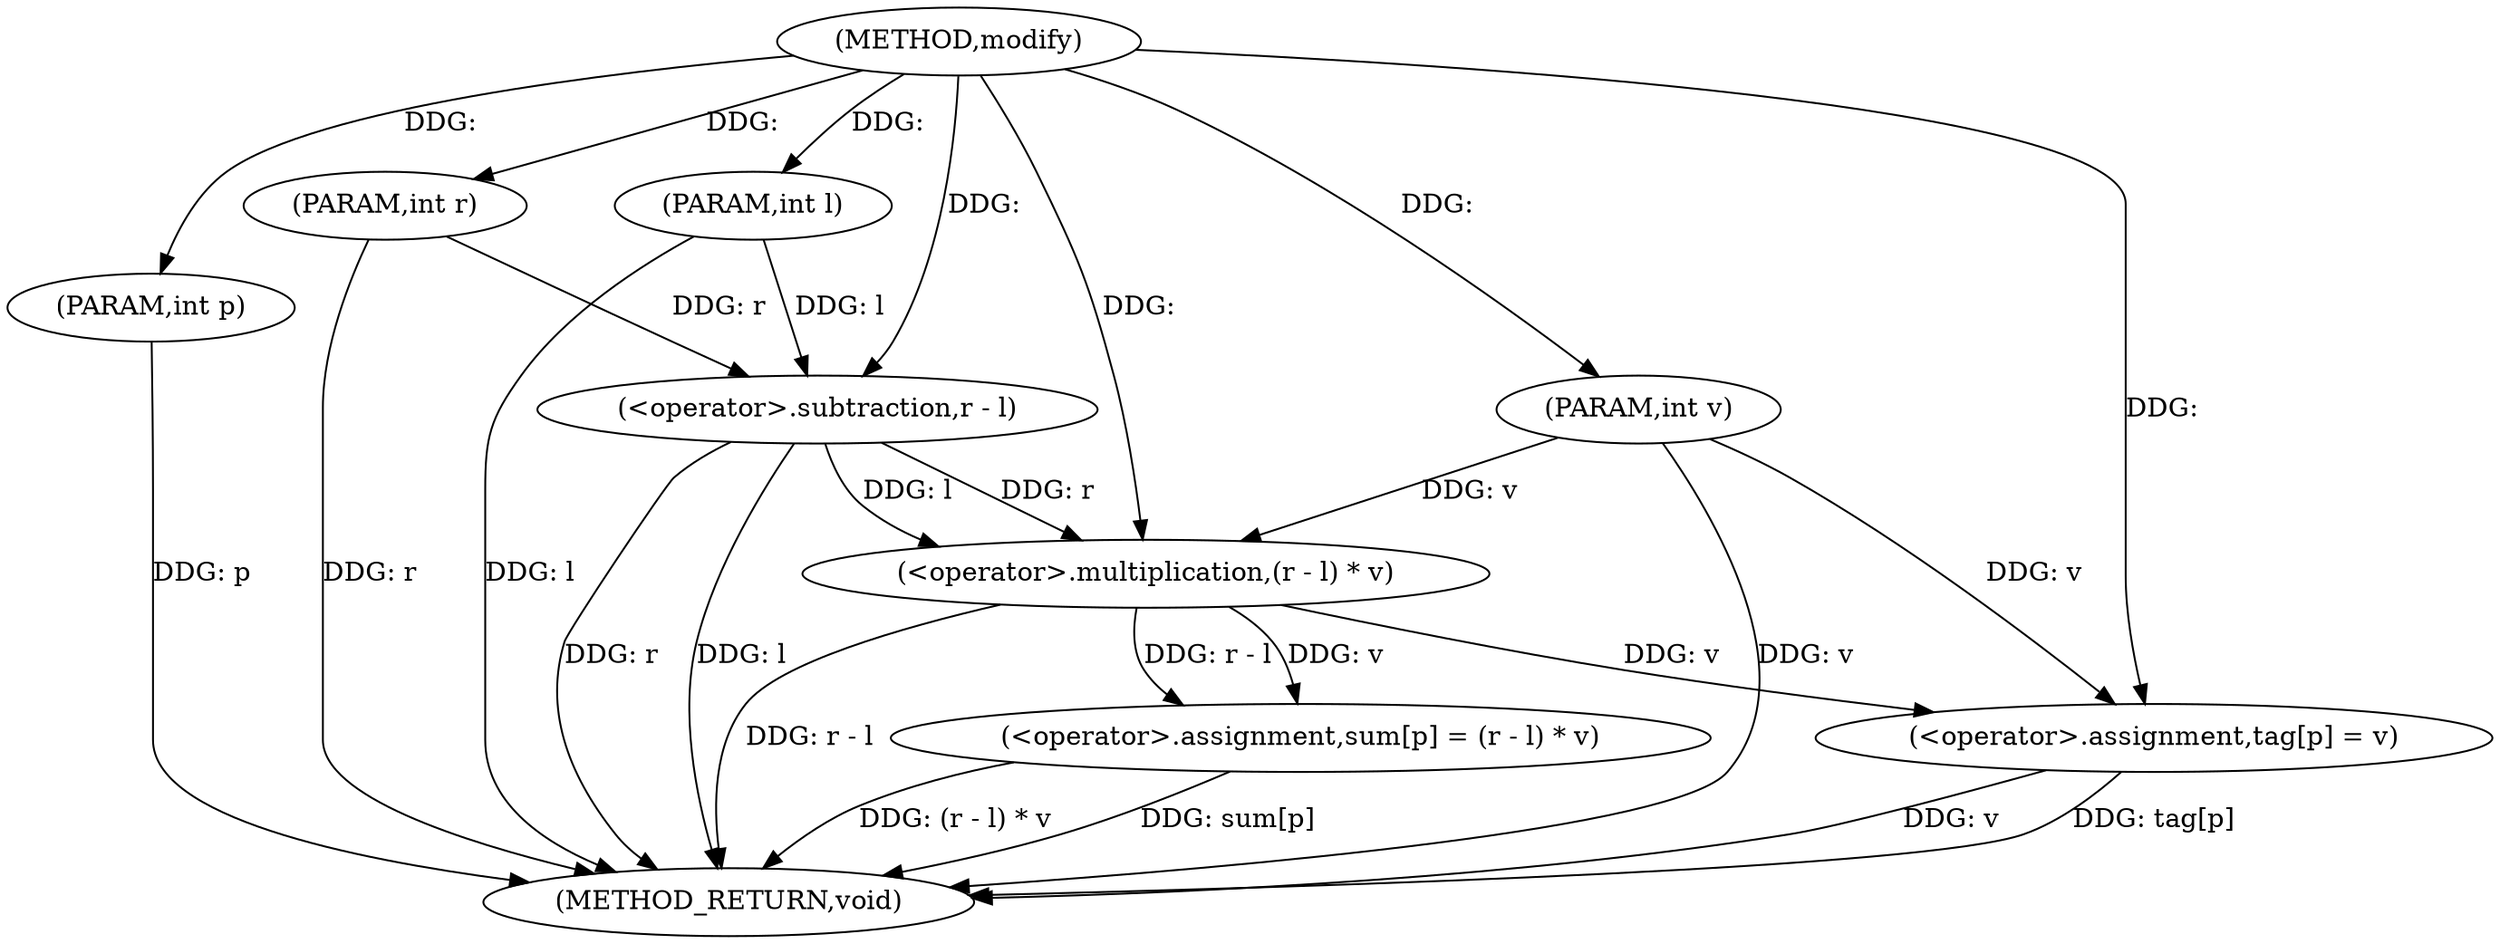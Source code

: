 digraph "modify" {  
"1000473" [label = "(METHOD,modify)" ]
"1000493" [label = "(METHOD_RETURN,void)" ]
"1000474" [label = "(PARAM,int p)" ]
"1000475" [label = "(PARAM,int l)" ]
"1000476" [label = "(PARAM,int r)" ]
"1000477" [label = "(PARAM,int v)" ]
"1000479" [label = "(<operator>.assignment,sum[p] = (r - l) * v)" ]
"1000488" [label = "(<operator>.assignment,tag[p] = v)" ]
"1000483" [label = "(<operator>.multiplication,(r - l) * v)" ]
"1000484" [label = "(<operator>.subtraction,r - l)" ]
  "1000474" -> "1000493"  [ label = "DDG: p"] 
  "1000475" -> "1000493"  [ label = "DDG: l"] 
  "1000476" -> "1000493"  [ label = "DDG: r"] 
  "1000477" -> "1000493"  [ label = "DDG: v"] 
  "1000479" -> "1000493"  [ label = "DDG: sum[p]"] 
  "1000484" -> "1000493"  [ label = "DDG: r"] 
  "1000484" -> "1000493"  [ label = "DDG: l"] 
  "1000483" -> "1000493"  [ label = "DDG: r - l"] 
  "1000479" -> "1000493"  [ label = "DDG: (r - l) * v"] 
  "1000488" -> "1000493"  [ label = "DDG: tag[p]"] 
  "1000488" -> "1000493"  [ label = "DDG: v"] 
  "1000473" -> "1000474"  [ label = "DDG: "] 
  "1000473" -> "1000475"  [ label = "DDG: "] 
  "1000473" -> "1000476"  [ label = "DDG: "] 
  "1000473" -> "1000477"  [ label = "DDG: "] 
  "1000483" -> "1000479"  [ label = "DDG: r - l"] 
  "1000483" -> "1000479"  [ label = "DDG: v"] 
  "1000483" -> "1000488"  [ label = "DDG: v"] 
  "1000477" -> "1000488"  [ label = "DDG: v"] 
  "1000473" -> "1000488"  [ label = "DDG: "] 
  "1000484" -> "1000483"  [ label = "DDG: r"] 
  "1000484" -> "1000483"  [ label = "DDG: l"] 
  "1000477" -> "1000483"  [ label = "DDG: v"] 
  "1000473" -> "1000483"  [ label = "DDG: "] 
  "1000476" -> "1000484"  [ label = "DDG: r"] 
  "1000473" -> "1000484"  [ label = "DDG: "] 
  "1000475" -> "1000484"  [ label = "DDG: l"] 
}
